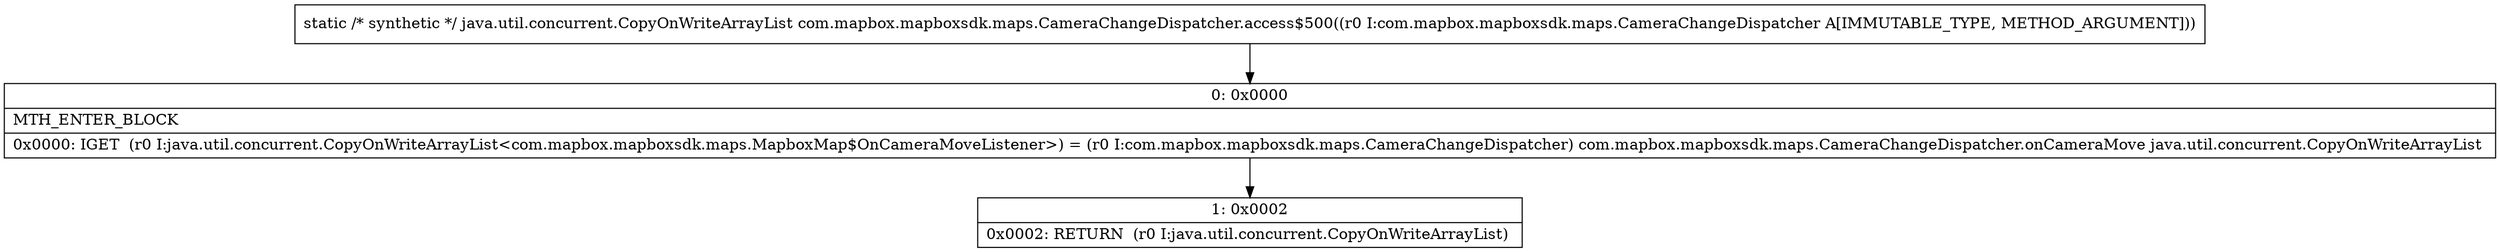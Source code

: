 digraph "CFG forcom.mapbox.mapboxsdk.maps.CameraChangeDispatcher.access$500(Lcom\/mapbox\/mapboxsdk\/maps\/CameraChangeDispatcher;)Ljava\/util\/concurrent\/CopyOnWriteArrayList;" {
Node_0 [shape=record,label="{0\:\ 0x0000|MTH_ENTER_BLOCK\l|0x0000: IGET  (r0 I:java.util.concurrent.CopyOnWriteArrayList\<com.mapbox.mapboxsdk.maps.MapboxMap$OnCameraMoveListener\>) = (r0 I:com.mapbox.mapboxsdk.maps.CameraChangeDispatcher) com.mapbox.mapboxsdk.maps.CameraChangeDispatcher.onCameraMove java.util.concurrent.CopyOnWriteArrayList \l}"];
Node_1 [shape=record,label="{1\:\ 0x0002|0x0002: RETURN  (r0 I:java.util.concurrent.CopyOnWriteArrayList) \l}"];
MethodNode[shape=record,label="{static \/* synthetic *\/ java.util.concurrent.CopyOnWriteArrayList com.mapbox.mapboxsdk.maps.CameraChangeDispatcher.access$500((r0 I:com.mapbox.mapboxsdk.maps.CameraChangeDispatcher A[IMMUTABLE_TYPE, METHOD_ARGUMENT])) }"];
MethodNode -> Node_0;
Node_0 -> Node_1;
}

